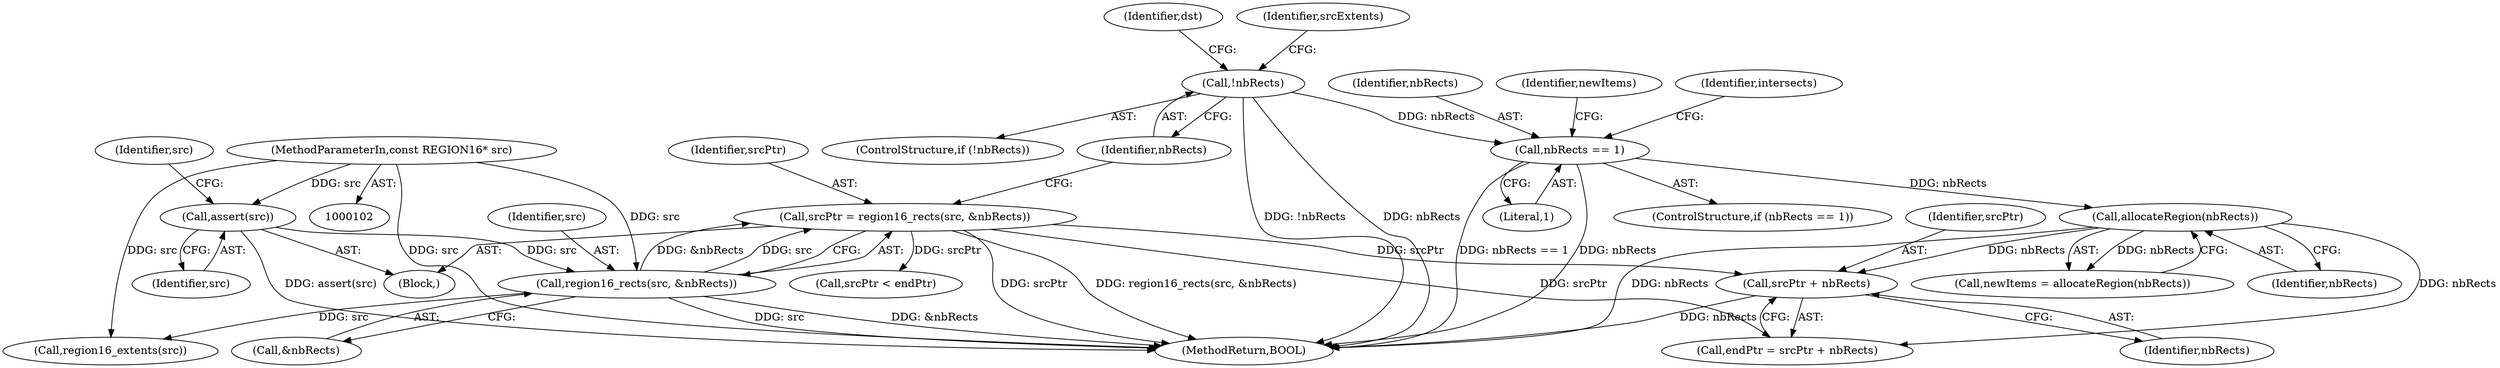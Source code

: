 digraph "0_FreeRDP_fc80ab45621bd966f70594c0b7393ec005a94007_0@pointer" {
"1000193" [label="(Call,srcPtr + nbRects)"];
"1000122" [label="(Call,srcPtr = region16_rects(src, &nbRects))"];
"1000124" [label="(Call,region16_rects(src, &nbRects))"];
"1000116" [label="(Call,assert(src))"];
"1000104" [label="(MethodParameterIn,const REGION16* src)"];
"1000167" [label="(Call,allocateRegion(nbRects))"];
"1000141" [label="(Call,nbRects == 1)"];
"1000129" [label="(Call,!nbRects)"];
"1000123" [label="(Identifier,srcPtr)"];
"1000116" [label="(Call,assert(src))"];
"1000129" [label="(Call,!nbRects)"];
"1000193" [label="(Call,srcPtr + nbRects)"];
"1000126" [label="(Call,&nbRects)"];
"1000124" [label="(Call,region16_rects(src, &nbRects))"];
"1000138" [label="(Call,region16_extents(src))"];
"1000194" [label="(Identifier,srcPtr)"];
"1000125" [label="(Identifier,src)"];
"1000142" [label="(Identifier,nbRects)"];
"1000341" [label="(MethodReturn,BOOL)"];
"1000117" [label="(Identifier,src)"];
"1000133" [label="(Identifier,dst)"];
"1000137" [label="(Identifier,srcExtents)"];
"1000166" [label="(Identifier,newItems)"];
"1000140" [label="(ControlStructure,if (nbRects == 1))"];
"1000128" [label="(ControlStructure,if (!nbRects))"];
"1000165" [label="(Call,newItems = allocateRegion(nbRects))"];
"1000195" [label="(Identifier,nbRects)"];
"1000104" [label="(MethodParameterIn,const REGION16* src)"];
"1000141" [label="(Call,nbRects == 1)"];
"1000120" [label="(Identifier,src)"];
"1000143" [label="(Literal,1)"];
"1000122" [label="(Call,srcPtr = region16_rects(src, &nbRects))"];
"1000106" [label="(Block,)"];
"1000167" [label="(Call,allocateRegion(nbRects))"];
"1000191" [label="(Call,endPtr = srcPtr + nbRects)"];
"1000147" [label="(Identifier,intersects)"];
"1000130" [label="(Identifier,nbRects)"];
"1000197" [label="(Call,srcPtr < endPtr)"];
"1000168" [label="(Identifier,nbRects)"];
"1000193" -> "1000191"  [label="AST: "];
"1000193" -> "1000195"  [label="CFG: "];
"1000194" -> "1000193"  [label="AST: "];
"1000195" -> "1000193"  [label="AST: "];
"1000191" -> "1000193"  [label="CFG: "];
"1000193" -> "1000341"  [label="DDG: nbRects"];
"1000122" -> "1000193"  [label="DDG: srcPtr"];
"1000167" -> "1000193"  [label="DDG: nbRects"];
"1000122" -> "1000106"  [label="AST: "];
"1000122" -> "1000124"  [label="CFG: "];
"1000123" -> "1000122"  [label="AST: "];
"1000124" -> "1000122"  [label="AST: "];
"1000130" -> "1000122"  [label="CFG: "];
"1000122" -> "1000341"  [label="DDG: srcPtr"];
"1000122" -> "1000341"  [label="DDG: region16_rects(src, &nbRects)"];
"1000124" -> "1000122"  [label="DDG: src"];
"1000124" -> "1000122"  [label="DDG: &nbRects"];
"1000122" -> "1000191"  [label="DDG: srcPtr"];
"1000122" -> "1000197"  [label="DDG: srcPtr"];
"1000124" -> "1000126"  [label="CFG: "];
"1000125" -> "1000124"  [label="AST: "];
"1000126" -> "1000124"  [label="AST: "];
"1000124" -> "1000341"  [label="DDG: &nbRects"];
"1000124" -> "1000341"  [label="DDG: src"];
"1000116" -> "1000124"  [label="DDG: src"];
"1000104" -> "1000124"  [label="DDG: src"];
"1000124" -> "1000138"  [label="DDG: src"];
"1000116" -> "1000106"  [label="AST: "];
"1000116" -> "1000117"  [label="CFG: "];
"1000117" -> "1000116"  [label="AST: "];
"1000120" -> "1000116"  [label="CFG: "];
"1000116" -> "1000341"  [label="DDG: assert(src)"];
"1000104" -> "1000116"  [label="DDG: src"];
"1000104" -> "1000102"  [label="AST: "];
"1000104" -> "1000341"  [label="DDG: src"];
"1000104" -> "1000138"  [label="DDG: src"];
"1000167" -> "1000165"  [label="AST: "];
"1000167" -> "1000168"  [label="CFG: "];
"1000168" -> "1000167"  [label="AST: "];
"1000165" -> "1000167"  [label="CFG: "];
"1000167" -> "1000341"  [label="DDG: nbRects"];
"1000167" -> "1000165"  [label="DDG: nbRects"];
"1000141" -> "1000167"  [label="DDG: nbRects"];
"1000167" -> "1000191"  [label="DDG: nbRects"];
"1000141" -> "1000140"  [label="AST: "];
"1000141" -> "1000143"  [label="CFG: "];
"1000142" -> "1000141"  [label="AST: "];
"1000143" -> "1000141"  [label="AST: "];
"1000147" -> "1000141"  [label="CFG: "];
"1000166" -> "1000141"  [label="CFG: "];
"1000141" -> "1000341"  [label="DDG: nbRects"];
"1000141" -> "1000341"  [label="DDG: nbRects == 1"];
"1000129" -> "1000141"  [label="DDG: nbRects"];
"1000129" -> "1000128"  [label="AST: "];
"1000129" -> "1000130"  [label="CFG: "];
"1000130" -> "1000129"  [label="AST: "];
"1000133" -> "1000129"  [label="CFG: "];
"1000137" -> "1000129"  [label="CFG: "];
"1000129" -> "1000341"  [label="DDG: nbRects"];
"1000129" -> "1000341"  [label="DDG: !nbRects"];
}
